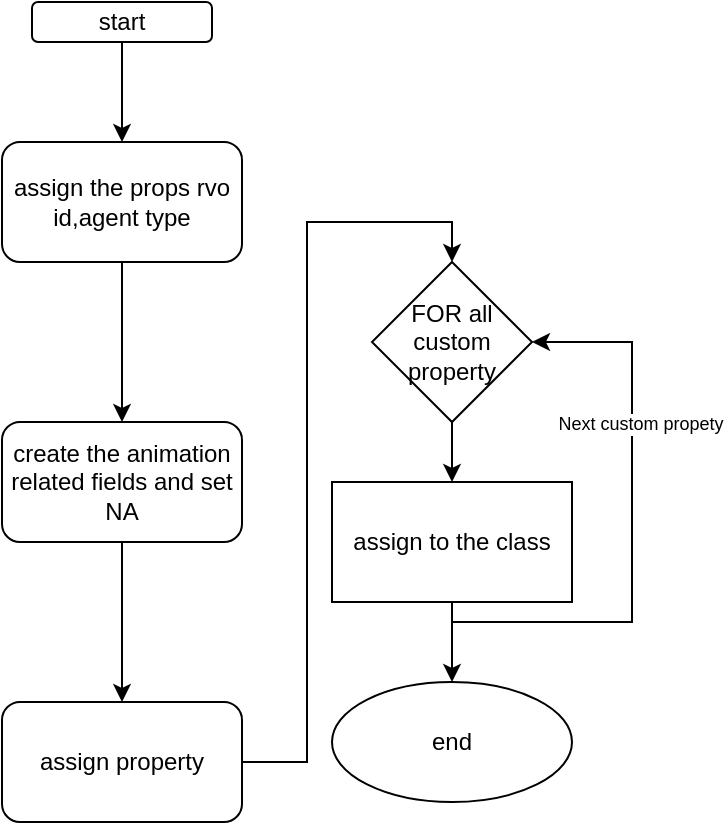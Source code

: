 <mxfile version="18.0.0" type="github">
  <diagram id="ceKti_Ka-W3cxVjrc0Ye" name="Page-1">
    <mxGraphModel dx="1038" dy="579" grid="1" gridSize="10" guides="1" tooltips="1" connect="1" arrows="1" fold="1" page="1" pageScale="1" pageWidth="850" pageHeight="1100" math="0" shadow="0">
      <root>
        <mxCell id="0" />
        <mxCell id="1" parent="0" />
        <mxCell id="NSxaghfgCX7ByZmKsTus-1" value="" style="edgeStyle=orthogonalEdgeStyle;rounded=0;orthogonalLoop=1;jettySize=auto;html=1;" parent="1" source="NSxaghfgCX7ByZmKsTus-2" target="NSxaghfgCX7ByZmKsTus-4" edge="1">
          <mxGeometry relative="1" as="geometry" />
        </mxCell>
        <mxCell id="NSxaghfgCX7ByZmKsTus-2" value="start" style="rounded=1;whiteSpace=wrap;html=1;" parent="1" vertex="1">
          <mxGeometry x="80" y="30" width="90" height="20" as="geometry" />
        </mxCell>
        <mxCell id="H6LSNu5eBQJGBiG0LfLQ-2" style="edgeStyle=orthogonalEdgeStyle;rounded=0;orthogonalLoop=1;jettySize=auto;html=1;entryX=0.5;entryY=0;entryDx=0;entryDy=0;" edge="1" parent="1" source="NSxaghfgCX7ByZmKsTus-4" target="NSxaghfgCX7ByZmKsTus-8">
          <mxGeometry relative="1" as="geometry" />
        </mxCell>
        <mxCell id="NSxaghfgCX7ByZmKsTus-4" value="assign the props rvo id,agent type" style="whiteSpace=wrap;html=1;rounded=1;" parent="1" vertex="1">
          <mxGeometry x="65" y="100" width="120" height="60" as="geometry" />
        </mxCell>
        <mxCell id="NSxaghfgCX7ByZmKsTus-7" value="" style="edgeStyle=orthogonalEdgeStyle;rounded=0;orthogonalLoop=1;jettySize=auto;html=1;" parent="1" source="NSxaghfgCX7ByZmKsTus-8" target="NSxaghfgCX7ByZmKsTus-10" edge="1">
          <mxGeometry relative="1" as="geometry" />
        </mxCell>
        <mxCell id="NSxaghfgCX7ByZmKsTus-8" value="create the animation related fields and set NA" style="whiteSpace=wrap;html=1;rounded=1;" parent="1" vertex="1">
          <mxGeometry x="65" y="240" width="120" height="60" as="geometry" />
        </mxCell>
        <mxCell id="NSxaghfgCX7ByZmKsTus-9" style="edgeStyle=orthogonalEdgeStyle;rounded=0;orthogonalLoop=1;jettySize=auto;html=1;entryX=0.5;entryY=0;entryDx=0;entryDy=0;" parent="1" source="NSxaghfgCX7ByZmKsTus-10" target="NSxaghfgCX7ByZmKsTus-12" edge="1">
          <mxGeometry relative="1" as="geometry" />
        </mxCell>
        <mxCell id="NSxaghfgCX7ByZmKsTus-10" value="assign property" style="whiteSpace=wrap;html=1;rounded=1;" parent="1" vertex="1">
          <mxGeometry x="65" y="380" width="120" height="60" as="geometry" />
        </mxCell>
        <mxCell id="NSxaghfgCX7ByZmKsTus-11" value="" style="edgeStyle=orthogonalEdgeStyle;rounded=0;orthogonalLoop=1;jettySize=auto;html=1;fontSize=9;" parent="1" source="NSxaghfgCX7ByZmKsTus-12" target="NSxaghfgCX7ByZmKsTus-16" edge="1">
          <mxGeometry relative="1" as="geometry" />
        </mxCell>
        <mxCell id="NSxaghfgCX7ByZmKsTus-12" value="FOR all custom property" style="rhombus;whiteSpace=wrap;html=1;" parent="1" vertex="1">
          <mxGeometry x="250" y="160" width="80" height="80" as="geometry" />
        </mxCell>
        <mxCell id="NSxaghfgCX7ByZmKsTus-13" style="edgeStyle=orthogonalEdgeStyle;rounded=0;orthogonalLoop=1;jettySize=auto;html=1;entryX=1;entryY=0.5;entryDx=0;entryDy=0;fontSize=9;" parent="1" source="NSxaghfgCX7ByZmKsTus-16" target="NSxaghfgCX7ByZmKsTus-12" edge="1">
          <mxGeometry relative="1" as="geometry">
            <Array as="points">
              <mxPoint x="290" y="340" />
              <mxPoint x="380" y="340" />
              <mxPoint x="380" y="200" />
            </Array>
          </mxGeometry>
        </mxCell>
        <mxCell id="NSxaghfgCX7ByZmKsTus-14" value="Next custom propety" style="edgeLabel;html=1;align=center;verticalAlign=middle;resizable=0;points=[];fontSize=9;" parent="NSxaghfgCX7ByZmKsTus-13" vertex="1" connectable="0">
          <mxGeometry x="0.372" y="-4" relative="1" as="geometry">
            <mxPoint as="offset" />
          </mxGeometry>
        </mxCell>
        <mxCell id="NSxaghfgCX7ByZmKsTus-15" value="" style="edgeStyle=orthogonalEdgeStyle;rounded=0;orthogonalLoop=1;jettySize=auto;html=1;fontSize=9;" parent="1" source="NSxaghfgCX7ByZmKsTus-16" target="NSxaghfgCX7ByZmKsTus-17" edge="1">
          <mxGeometry relative="1" as="geometry" />
        </mxCell>
        <mxCell id="NSxaghfgCX7ByZmKsTus-16" value="assign to the class" style="whiteSpace=wrap;html=1;" parent="1" vertex="1">
          <mxGeometry x="230" y="270" width="120" height="60" as="geometry" />
        </mxCell>
        <mxCell id="NSxaghfgCX7ByZmKsTus-17" value="end" style="ellipse;whiteSpace=wrap;html=1;" parent="1" vertex="1">
          <mxGeometry x="230" y="370" width="120" height="60" as="geometry" />
        </mxCell>
      </root>
    </mxGraphModel>
  </diagram>
</mxfile>
